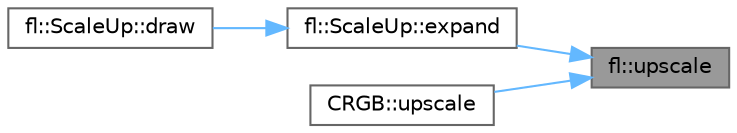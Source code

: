 digraph "fl::upscale"
{
 // INTERACTIVE_SVG=YES
 // LATEX_PDF_SIZE
  bgcolor="transparent";
  edge [fontname=Helvetica,fontsize=10,labelfontname=Helvetica,labelfontsize=10];
  node [fontname=Helvetica,fontsize=10,shape=box,height=0.2,width=0.4];
  rankdir="RL";
  Node1 [id="Node000001",label="fl::upscale",height=0.2,width=0.4,color="gray40", fillcolor="grey60", style="filled", fontcolor="black",tooltip=" "];
  Node1 -> Node2 [id="edge1_Node000001_Node000002",dir="back",color="steelblue1",style="solid",tooltip=" "];
  Node2 [id="Node000002",label="fl::ScaleUp::expand",height=0.2,width=0.4,color="grey40", fillcolor="white", style="filled",URL="$d5/d79/classfl_1_1_scale_up_ad42d61a31fe592ec619931db5f687df5.html#ad42d61a31fe592ec619931db5f687df5",tooltip=" "];
  Node2 -> Node3 [id="edge2_Node000002_Node000003",dir="back",color="steelblue1",style="solid",tooltip=" "];
  Node3 [id="Node000003",label="fl::ScaleUp::draw",height=0.2,width=0.4,color="grey40", fillcolor="white", style="filled",URL="$d5/d79/classfl_1_1_scale_up_a4a667682b8d113e18d4c9c95bda93262.html#a4a667682b8d113e18d4c9c95bda93262",tooltip=" "];
  Node1 -> Node4 [id="edge3_Node000001_Node000004",dir="back",color="steelblue1",style="solid",tooltip=" "];
  Node4 [id="Node000004",label="CRGB::upscale",height=0.2,width=0.4,color="grey40", fillcolor="white", style="filled",URL="$d7/d82/struct_c_r_g_b_ab0312ff6ed447d7d6429c200419088d1.html#ab0312ff6ed447d7d6429c200419088d1",tooltip=" "];
}

